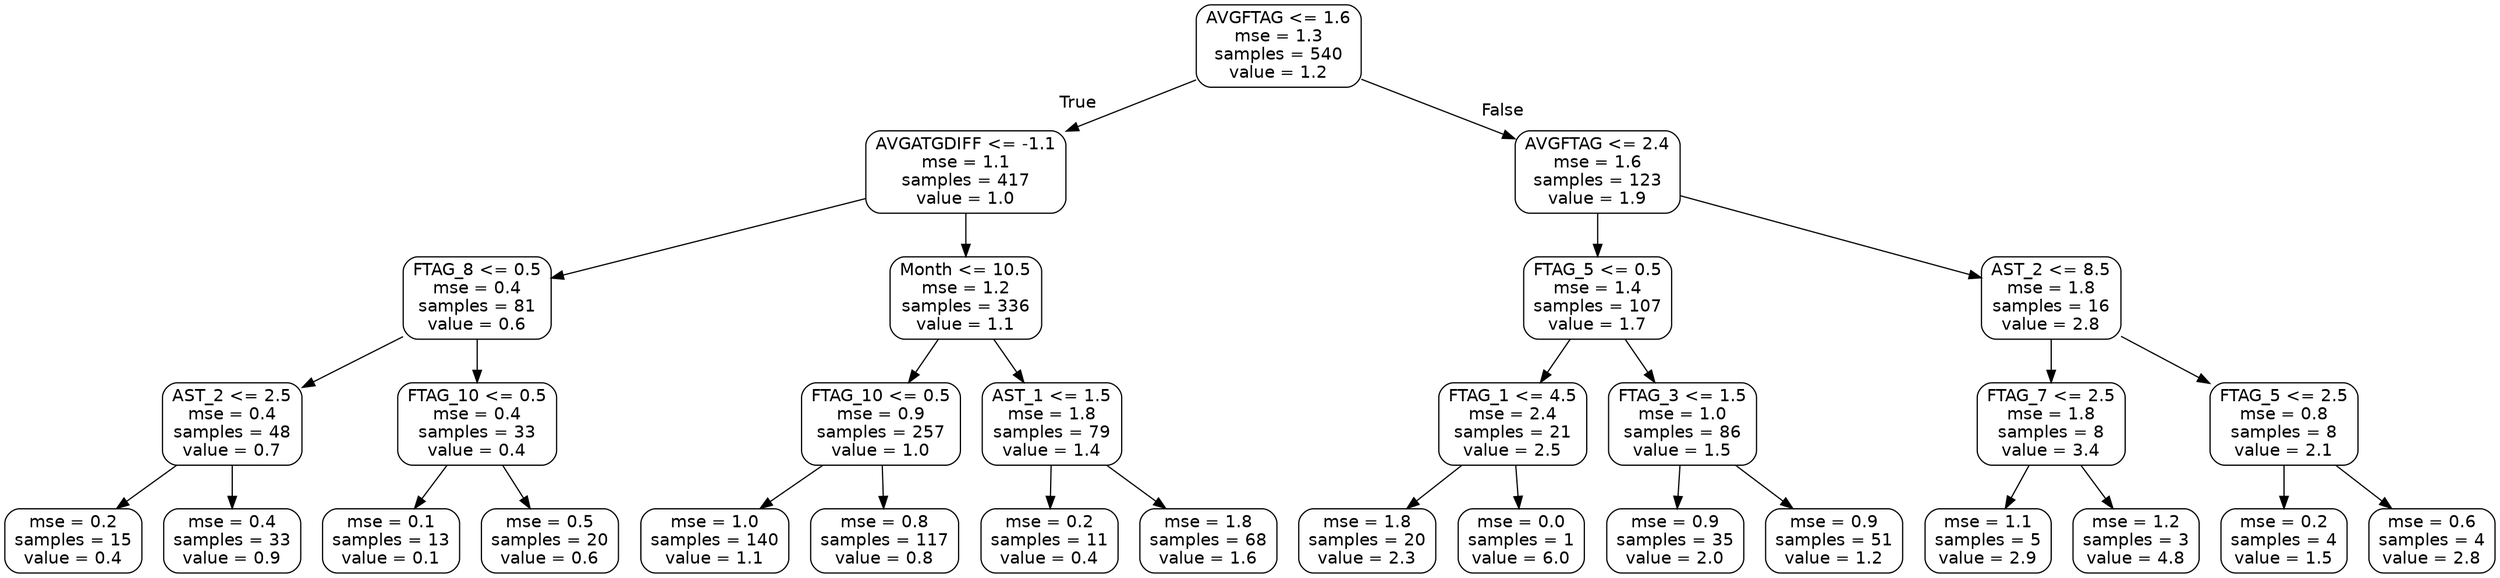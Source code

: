 digraph Tree {
node [shape=box, style="rounded", color="black", fontname=helvetica] ;
edge [fontname=helvetica] ;
0 [label="AVGFTAG <= 1.6\nmse = 1.3\nsamples = 540\nvalue = 1.2"] ;
1 [label="AVGATGDIFF <= -1.1\nmse = 1.1\nsamples = 417\nvalue = 1.0"] ;
0 -> 1 [labeldistance=2.5, labelangle=45, headlabel="True"] ;
2 [label="FTAG_8 <= 0.5\nmse = 0.4\nsamples = 81\nvalue = 0.6"] ;
1 -> 2 ;
3 [label="AST_2 <= 2.5\nmse = 0.4\nsamples = 48\nvalue = 0.7"] ;
2 -> 3 ;
4 [label="mse = 0.2\nsamples = 15\nvalue = 0.4"] ;
3 -> 4 ;
5 [label="mse = 0.4\nsamples = 33\nvalue = 0.9"] ;
3 -> 5 ;
6 [label="FTAG_10 <= 0.5\nmse = 0.4\nsamples = 33\nvalue = 0.4"] ;
2 -> 6 ;
7 [label="mse = 0.1\nsamples = 13\nvalue = 0.1"] ;
6 -> 7 ;
8 [label="mse = 0.5\nsamples = 20\nvalue = 0.6"] ;
6 -> 8 ;
9 [label="Month <= 10.5\nmse = 1.2\nsamples = 336\nvalue = 1.1"] ;
1 -> 9 ;
10 [label="FTAG_10 <= 0.5\nmse = 0.9\nsamples = 257\nvalue = 1.0"] ;
9 -> 10 ;
11 [label="mse = 1.0\nsamples = 140\nvalue = 1.1"] ;
10 -> 11 ;
12 [label="mse = 0.8\nsamples = 117\nvalue = 0.8"] ;
10 -> 12 ;
13 [label="AST_1 <= 1.5\nmse = 1.8\nsamples = 79\nvalue = 1.4"] ;
9 -> 13 ;
14 [label="mse = 0.2\nsamples = 11\nvalue = 0.4"] ;
13 -> 14 ;
15 [label="mse = 1.8\nsamples = 68\nvalue = 1.6"] ;
13 -> 15 ;
16 [label="AVGFTAG <= 2.4\nmse = 1.6\nsamples = 123\nvalue = 1.9"] ;
0 -> 16 [labeldistance=2.5, labelangle=-45, headlabel="False"] ;
17 [label="FTAG_5 <= 0.5\nmse = 1.4\nsamples = 107\nvalue = 1.7"] ;
16 -> 17 ;
18 [label="FTAG_1 <= 4.5\nmse = 2.4\nsamples = 21\nvalue = 2.5"] ;
17 -> 18 ;
19 [label="mse = 1.8\nsamples = 20\nvalue = 2.3"] ;
18 -> 19 ;
20 [label="mse = 0.0\nsamples = 1\nvalue = 6.0"] ;
18 -> 20 ;
21 [label="FTAG_3 <= 1.5\nmse = 1.0\nsamples = 86\nvalue = 1.5"] ;
17 -> 21 ;
22 [label="mse = 0.9\nsamples = 35\nvalue = 2.0"] ;
21 -> 22 ;
23 [label="mse = 0.9\nsamples = 51\nvalue = 1.2"] ;
21 -> 23 ;
24 [label="AST_2 <= 8.5\nmse = 1.8\nsamples = 16\nvalue = 2.8"] ;
16 -> 24 ;
25 [label="FTAG_7 <= 2.5\nmse = 1.8\nsamples = 8\nvalue = 3.4"] ;
24 -> 25 ;
26 [label="mse = 1.1\nsamples = 5\nvalue = 2.9"] ;
25 -> 26 ;
27 [label="mse = 1.2\nsamples = 3\nvalue = 4.8"] ;
25 -> 27 ;
28 [label="FTAG_5 <= 2.5\nmse = 0.8\nsamples = 8\nvalue = 2.1"] ;
24 -> 28 ;
29 [label="mse = 0.2\nsamples = 4\nvalue = 1.5"] ;
28 -> 29 ;
30 [label="mse = 0.6\nsamples = 4\nvalue = 2.8"] ;
28 -> 30 ;
}